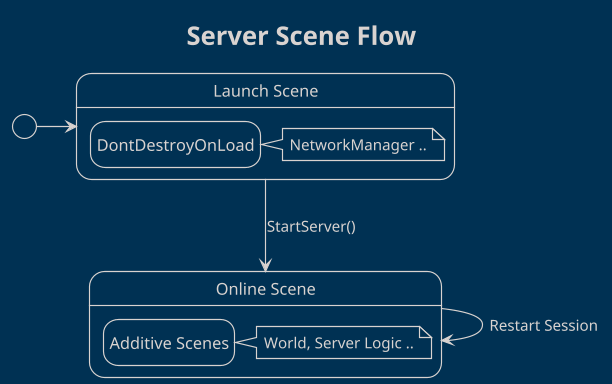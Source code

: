 ﻿@startuml
'https://plantuml.com/state-diagram

!theme blueprint
hide empty description
title Server Scene Flow
scale 612 width

state "Launch Scene" as launch {
    state "DontDestroyOnLoad" as persistent
    note right of persistent : NetworkManager ..
}

state "Online Scene" as online {
    state "Additive Scenes" as ingame
    note right of ingame : World, Server Logic ..
}

[*] -> launch
launch --> online : StartServer()
online --> online : Restart Session

@enduml
